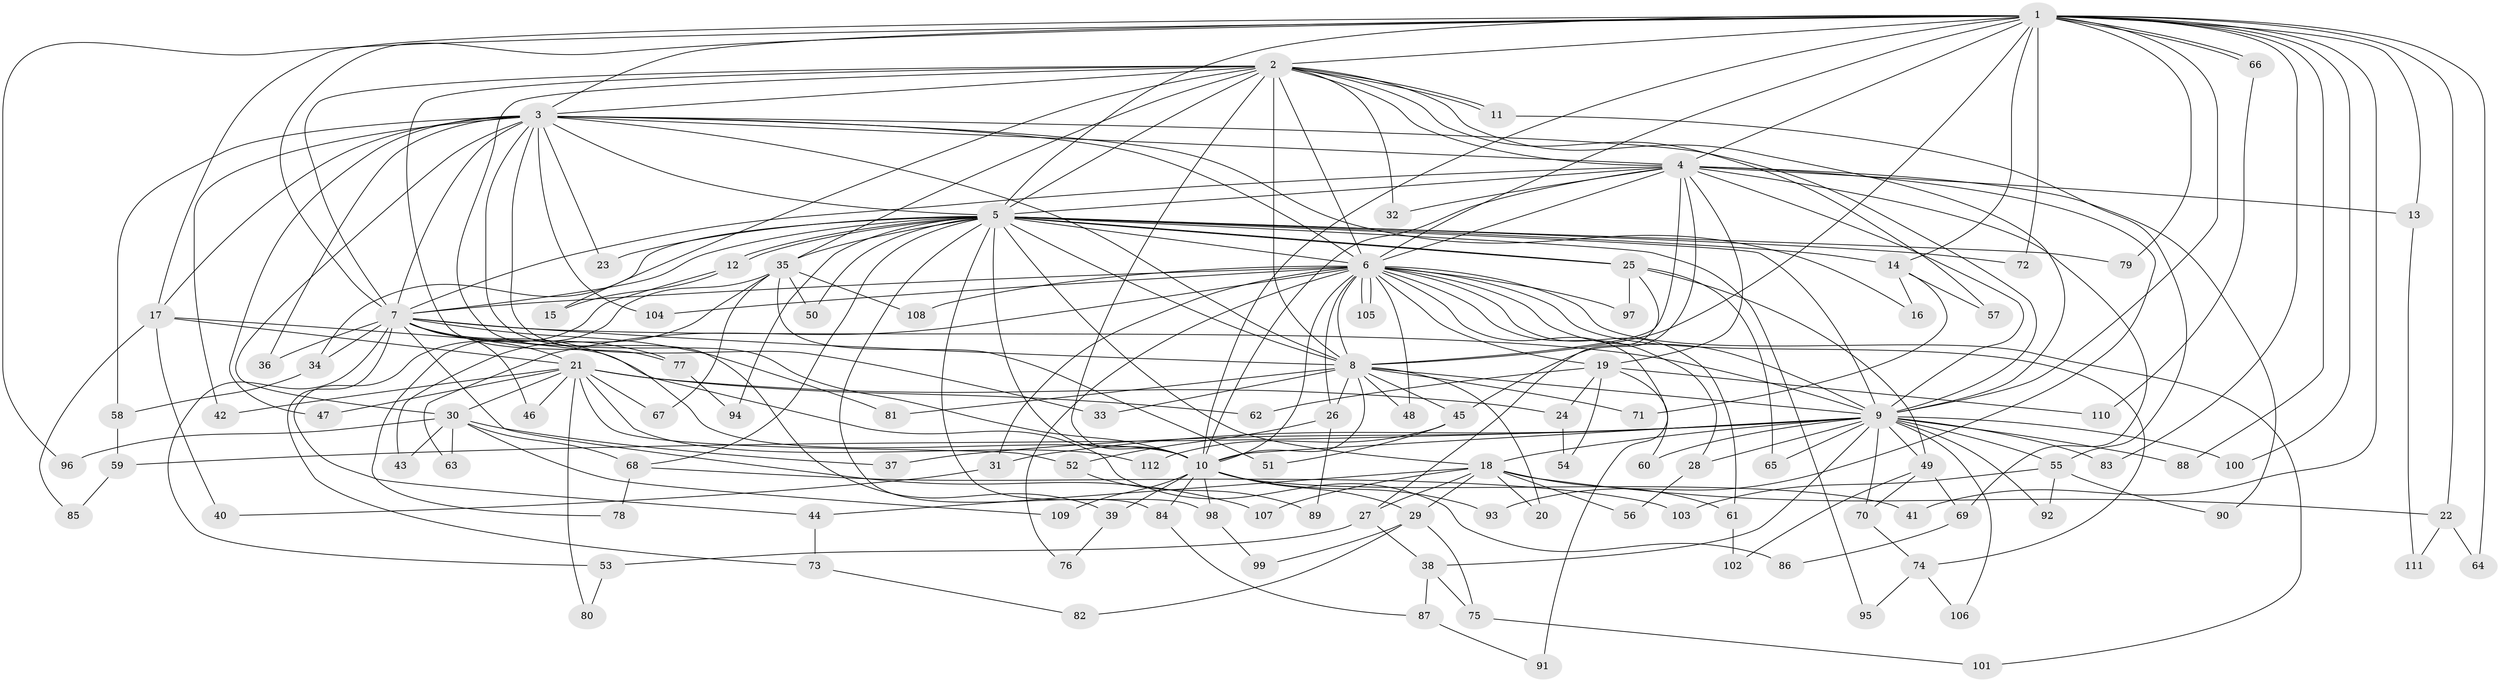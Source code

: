 // coarse degree distribution, {14: 0.022222222222222223, 16: 0.022222222222222223, 10: 0.08888888888888889, 15: 0.022222222222222223, 21: 0.022222222222222223, 20: 0.022222222222222223, 19: 0.022222222222222223, 2: 0.28888888888888886, 4: 0.044444444444444446, 3: 0.17777777777777778, 7: 0.06666666666666667, 6: 0.044444444444444446, 8: 0.022222222222222223, 5: 0.08888888888888889, 9: 0.022222222222222223, 1: 0.022222222222222223}
// Generated by graph-tools (version 1.1) at 2025/49/03/04/25 22:49:52]
// undirected, 112 vertices, 249 edges
graph export_dot {
  node [color=gray90,style=filled];
  1;
  2;
  3;
  4;
  5;
  6;
  7;
  8;
  9;
  10;
  11;
  12;
  13;
  14;
  15;
  16;
  17;
  18;
  19;
  20;
  21;
  22;
  23;
  24;
  25;
  26;
  27;
  28;
  29;
  30;
  31;
  32;
  33;
  34;
  35;
  36;
  37;
  38;
  39;
  40;
  41;
  42;
  43;
  44;
  45;
  46;
  47;
  48;
  49;
  50;
  51;
  52;
  53;
  54;
  55;
  56;
  57;
  58;
  59;
  60;
  61;
  62;
  63;
  64;
  65;
  66;
  67;
  68;
  69;
  70;
  71;
  72;
  73;
  74;
  75;
  76;
  77;
  78;
  79;
  80;
  81;
  82;
  83;
  84;
  85;
  86;
  87;
  88;
  89;
  90;
  91;
  92;
  93;
  94;
  95;
  96;
  97;
  98;
  99;
  100;
  101;
  102;
  103;
  104;
  105;
  106;
  107;
  108;
  109;
  110;
  111;
  112;
  1 -- 2;
  1 -- 3;
  1 -- 4;
  1 -- 5;
  1 -- 6;
  1 -- 7;
  1 -- 8;
  1 -- 9;
  1 -- 10;
  1 -- 13;
  1 -- 14;
  1 -- 17;
  1 -- 22;
  1 -- 41;
  1 -- 64;
  1 -- 66;
  1 -- 66;
  1 -- 72;
  1 -- 79;
  1 -- 83;
  1 -- 88;
  1 -- 96;
  1 -- 100;
  2 -- 3;
  2 -- 4;
  2 -- 5;
  2 -- 6;
  2 -- 7;
  2 -- 8;
  2 -- 9;
  2 -- 10;
  2 -- 11;
  2 -- 11;
  2 -- 15;
  2 -- 32;
  2 -- 35;
  2 -- 39;
  2 -- 57;
  2 -- 77;
  3 -- 4;
  3 -- 5;
  3 -- 6;
  3 -- 7;
  3 -- 8;
  3 -- 9;
  3 -- 10;
  3 -- 16;
  3 -- 17;
  3 -- 23;
  3 -- 30;
  3 -- 33;
  3 -- 36;
  3 -- 42;
  3 -- 47;
  3 -- 58;
  3 -- 104;
  4 -- 5;
  4 -- 6;
  4 -- 7;
  4 -- 8;
  4 -- 9;
  4 -- 10;
  4 -- 13;
  4 -- 19;
  4 -- 32;
  4 -- 45;
  4 -- 69;
  4 -- 90;
  4 -- 93;
  5 -- 6;
  5 -- 7;
  5 -- 8;
  5 -- 9;
  5 -- 10;
  5 -- 12;
  5 -- 12;
  5 -- 14;
  5 -- 18;
  5 -- 23;
  5 -- 25;
  5 -- 25;
  5 -- 34;
  5 -- 35;
  5 -- 50;
  5 -- 68;
  5 -- 72;
  5 -- 79;
  5 -- 84;
  5 -- 94;
  5 -- 95;
  5 -- 98;
  6 -- 7;
  6 -- 8;
  6 -- 9;
  6 -- 10;
  6 -- 19;
  6 -- 26;
  6 -- 28;
  6 -- 31;
  6 -- 48;
  6 -- 61;
  6 -- 63;
  6 -- 74;
  6 -- 76;
  6 -- 91;
  6 -- 97;
  6 -- 101;
  6 -- 104;
  6 -- 105;
  6 -- 105;
  6 -- 108;
  7 -- 8;
  7 -- 9;
  7 -- 10;
  7 -- 21;
  7 -- 34;
  7 -- 36;
  7 -- 46;
  7 -- 53;
  7 -- 73;
  7 -- 77;
  7 -- 81;
  7 -- 107;
  8 -- 9;
  8 -- 10;
  8 -- 20;
  8 -- 26;
  8 -- 33;
  8 -- 45;
  8 -- 48;
  8 -- 71;
  8 -- 81;
  9 -- 10;
  9 -- 18;
  9 -- 28;
  9 -- 31;
  9 -- 37;
  9 -- 38;
  9 -- 49;
  9 -- 55;
  9 -- 59;
  9 -- 60;
  9 -- 65;
  9 -- 70;
  9 -- 83;
  9 -- 88;
  9 -- 92;
  9 -- 100;
  9 -- 106;
  10 -- 29;
  10 -- 39;
  10 -- 41;
  10 -- 84;
  10 -- 93;
  10 -- 98;
  10 -- 109;
  11 -- 55;
  12 -- 15;
  12 -- 44;
  13 -- 111;
  14 -- 16;
  14 -- 57;
  14 -- 71;
  17 -- 21;
  17 -- 40;
  17 -- 85;
  17 -- 86;
  18 -- 20;
  18 -- 22;
  18 -- 27;
  18 -- 29;
  18 -- 44;
  18 -- 56;
  18 -- 61;
  18 -- 107;
  19 -- 24;
  19 -- 54;
  19 -- 60;
  19 -- 62;
  19 -- 110;
  21 -- 24;
  21 -- 30;
  21 -- 42;
  21 -- 46;
  21 -- 47;
  21 -- 52;
  21 -- 62;
  21 -- 67;
  21 -- 80;
  21 -- 112;
  22 -- 64;
  22 -- 111;
  24 -- 54;
  25 -- 27;
  25 -- 49;
  25 -- 65;
  25 -- 97;
  26 -- 52;
  26 -- 89;
  27 -- 38;
  27 -- 53;
  28 -- 56;
  29 -- 75;
  29 -- 82;
  29 -- 99;
  30 -- 37;
  30 -- 43;
  30 -- 63;
  30 -- 68;
  30 -- 96;
  30 -- 109;
  31 -- 40;
  34 -- 58;
  35 -- 43;
  35 -- 50;
  35 -- 51;
  35 -- 67;
  35 -- 78;
  35 -- 108;
  38 -- 75;
  38 -- 87;
  39 -- 76;
  44 -- 73;
  45 -- 51;
  45 -- 112;
  49 -- 69;
  49 -- 70;
  49 -- 102;
  52 -- 89;
  53 -- 80;
  55 -- 90;
  55 -- 92;
  55 -- 103;
  58 -- 59;
  59 -- 85;
  61 -- 102;
  66 -- 110;
  68 -- 78;
  68 -- 103;
  69 -- 86;
  70 -- 74;
  73 -- 82;
  74 -- 95;
  74 -- 106;
  75 -- 101;
  77 -- 94;
  84 -- 87;
  87 -- 91;
  98 -- 99;
}

